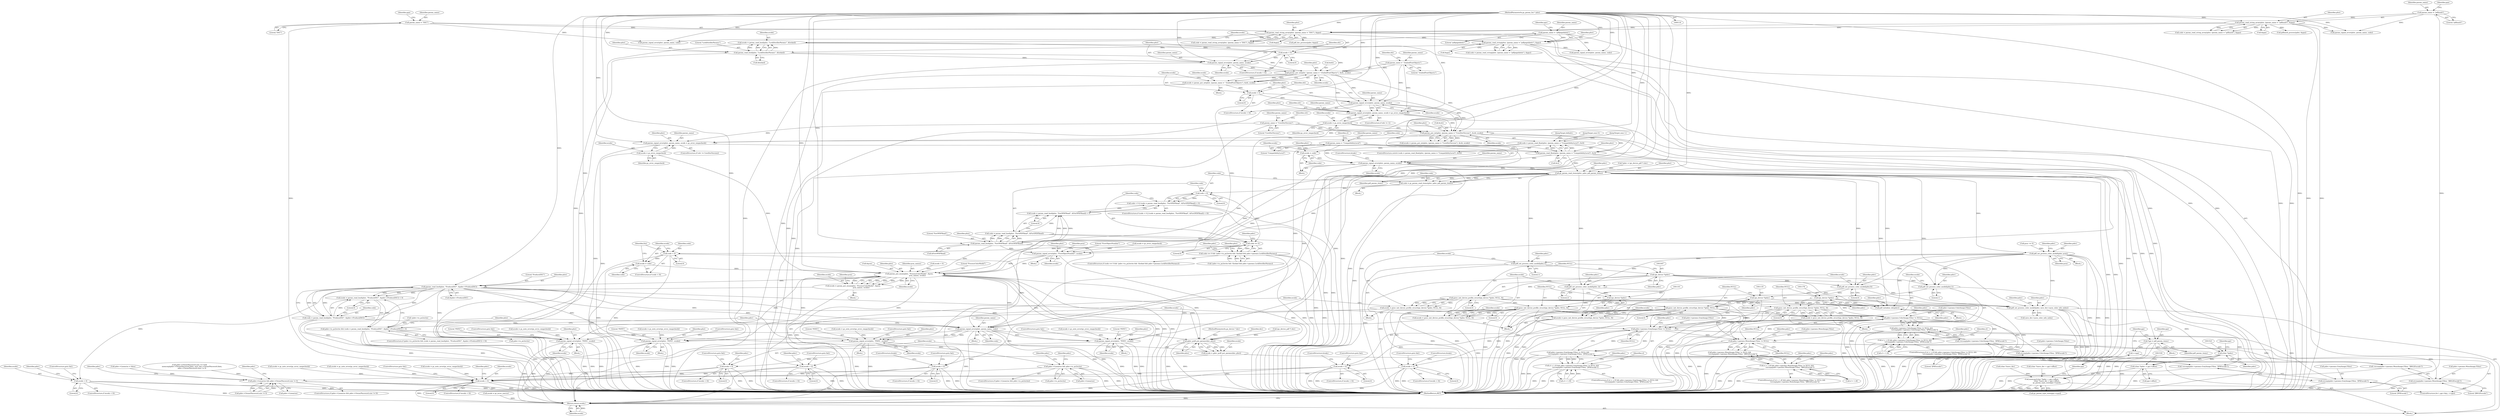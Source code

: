 digraph "0_ghostscript_c3476dde7743761a4e1d39a631716199b696b880@API" {
"1000396" [label="(Call,code = param_read_float(plist, (param_name = \"CompatibilityLevel\"), &cl))"];
"1000398" [label="(Call,param_read_float(plist, (param_name = \"CompatibilityLevel\"), &cl))"];
"1000389" [label="(Call,param_signal_error(plist, param_name, ecode = gs_error_rangecheck))"];
"1000370" [label="(Call,param_put_int(plist, (param_name = \"CoreDistVersion\"), &cdv, ecode))"];
"1000357" [label="(Call,param_signal_error(plist, param_name, ecode = gs_error_rangecheck))"];
"1000349" [label="(Call,param_signal_error(plist, param_name, ecode))"];
"1000337" [label="(Call,param_put_int(plist, (param_name = \".EmbedFontObjects\"), &efo, ecode))"];
"1000317" [label="(Call,param_read_bool(plist, \"LockDistillerParams\", &locked))"];
"1000250" [label="(Call,param_read_string(plist, (param_name = \"pdfpagelabels\"), &pps))"];
"1000206" [label="(Call,param_read_string_array(plist, (param_name = \"DSC\"), &ppa))"];
"1000162" [label="(Call,param_read_string_array(plist, (param_name = \"pdfmark\"), &ppa))"];
"1000121" [label="(MethodParameterIn,gs_param_list * plist)"];
"1000164" [label="(Call,param_name = \"pdfmark\")"];
"1000208" [label="(Call,param_name = \"DSC\")"];
"1000252" [label="(Call,param_name = \"pdfpagelabels\")"];
"1000326" [label="(Call,param_signal_error(plist, param_name, ecode))"];
"1000323" [label="(Call,ecode < 0)"];
"1000315" [label="(Call,ecode = param_read_bool(plist, \"LockDistillerParams\", &locked))"];
"1000339" [label="(Call,param_name = \".EmbedFontObjects\")"];
"1000346" [label="(Call,ecode < 0)"];
"1000335" [label="(Call,ecode = param_put_int(plist, (param_name = \".EmbedFontObjects\"), &efo, ecode))"];
"1000360" [label="(Call,ecode = gs_error_rangecheck)"];
"1000372" [label="(Call,param_name = \"CoreDistVersion\")"];
"1000392" [label="(Call,ecode = gs_error_rangecheck)"];
"1000400" [label="(Call,param_name = \"CompatibilityLevel\")"];
"1000407" [label="(Call,ecode = code)"];
"1000410" [label="(Call,param_signal_error(plist, param_name, ecode))"];
"1000549" [label="(Call,gs_param_read_items(plist, pdev, pdf_param_items))"];
"1000547" [label="(Call,code = gs_param_read_items(plist, pdev, pdf_param_items))"];
"1000555" [label="(Call,code < 0)"];
"1000554" [label="(Call,code < 0 || (code = param_read_bool(plist, \"ForOPDFRead\", &ForOPDFRead)) < 0)"];
"1000570" [label="(Call,code == 0)"];
"1000569" [label="(Call,code == 0 && !pdev->is_ps2write && !(locked && pdev->params.LockDistillerParams))"];
"1000597" [label="(Call,code < 0)"];
"1000600" [label="(Call,ecode = code)"];
"1000658" [label="(Call,param_put_enum(plist, \"ProcessColorModel\", &pcm,\n                               pcm_names, ecode))"];
"1000656" [label="(Call,ecode = param_put_enum(plist, \"ProcessColorModel\", &pcm,\n                               pcm_names, ecode))"];
"1000684" [label="(Call,ecode < 0)"];
"1001547" [label="(Return,return ecode;)"];
"1000696" [label="(Call,param_read_bool(plist, \"ProduceDSC\", &pdev->ProduceDSC))"];
"1000693" [label="(Call,(code = param_read_bool(plist, \"ProduceDSC\", &pdev->ProduceDSC)) < 0)"];
"1000689" [label="(Call,pdev->is_ps2write && (code = param_read_bool(plist, \"ProduceDSC\", &pdev->ProduceDSC)) < 0)"];
"1001430" [label="(Call,pdev->Linearise && pdev->is_ps2write)"];
"1001449" [label="(Call,pdev->Linearise && pdev->OwnerPassword.size != 0)"];
"1000694" [label="(Call,code = param_read_bool(plist, \"ProduceDSC\", &pdev->ProduceDSC))"];
"1000705" [label="(Call,param_signal_error(plist, param_name, code))"];
"1000726" [label="(Call,param_signal_error(plist, \"PDFA\", ecode))"];
"1000774" [label="(Call,param_signal_error(plist, \"PDFA\", ecode))"];
"1000792" [label="(Call,param_signal_error(plist, \"PDFX\", ecode))"];
"1000812" [label="(Call,param_signal_error(plist, \"PDFA\", ecode))"];
"1000957" [label="(Call,gdev_psdf_put_params(dev, plist))"];
"1000955" [label="(Call,ecode = gdev_psdf_put_params(dev, plist))"];
"1000961" [label="(Call,ecode < 0)"];
"1001312" [label="(Call,ecode < 0)"];
"1000561" [label="(Call,param_read_bool(plist, \"ForOPDFRead\", &ForOPDFRead))"];
"1000558" [label="(Call,(code = param_read_bool(plist, \"ForOPDFRead\", &ForOPDFRead)) < 0)"];
"1000559" [label="(Call,code = param_read_bool(plist, \"ForOPDFRead\", &ForOPDFRead))"];
"1000645" [label="(Call,param_signal_error(plist, \"FirstObjectNumber\", ecode))"];
"1000670" [label="(Call,pdf_set_process_color_model(pdev, pcm))"];
"1001040" [label="(Call,pdf_set_process_color_model(pdev,1))"];
"1001046" [label="(Call,(gx_device *)pdev)"];
"1001045" [label="(Call,gsicc_init_device_profile_struct((gx_device *)pdev, NULL, 0))"];
"1001043" [label="(Call,ecode = gsicc_init_device_profile_struct((gx_device *)pdev, NULL, 0))"];
"1001052" [label="(Call,ecode < 0)"];
"1001099" [label="(Call,gsicc_init_device_profile_struct((gx_device *)pdev, NULL, 0))"];
"1001097" [label="(Call,ecode = gsicc_init_device_profile_struct((gx_device *)pdev, NULL, 0))"];
"1001106" [label="(Call,ecode < 0)"];
"1001196" [label="(Call,pdev->params.ColorImage.Filter != NULL)"];
"1001195" [label="(Call,pdev->params.ColorImage.Filter != NULL &&\n            !strcmp(pdev->params.ColorImage.Filter, \"JPXEncode\"))"];
"1001191" [label="(Call,cl < 1.5f && pdev->params.ColorImage.Filter != NULL &&\n            !strcmp(pdev->params.ColorImage.Filter, \"JPXEncode\"))"];
"1001205" [label="(Call,!strcmp(pdev->params.ColorImage.Filter, \"JPXEncode\"))"];
"1001206" [label="(Call,strcmp(pdev->params.ColorImage.Filter, \"JPXEncode\"))"];
"1001231" [label="(Call,pdev->params.GrayImage.Filter != NULL)"];
"1001230" [label="(Call,pdev->params.GrayImage.Filter != NULL &&\n            !strcmp(pdev->params.GrayImage.Filter, \"JPXEncode\"))"];
"1001226" [label="(Call,cl < 1.5f && pdev->params.GrayImage.Filter != NULL &&\n            !strcmp(pdev->params.GrayImage.Filter, \"JPXEncode\"))"];
"1001240" [label="(Call,!strcmp(pdev->params.GrayImage.Filter, \"JPXEncode\"))"];
"1001241" [label="(Call,strcmp(pdev->params.GrayImage.Filter, \"JPXEncode\"))"];
"1001266" [label="(Call,pdev->params.MonoImage.Filter != NULL)"];
"1001265" [label="(Call,pdev->params.MonoImage.Filter != NULL &&\n            !strcmp(pdev->params.MonoImage.Filter, \"JBIG2Encode\"))"];
"1001261" [label="(Call,cl < 1.4f && pdev->params.MonoImage.Filter != NULL &&\n            !strcmp(pdev->params.MonoImage.Filter, \"JBIG2Encode\"))"];
"1001275" [label="(Call,!strcmp(pdev->params.MonoImage.Filter, \"JBIG2Encode\"))"];
"1001276" [label="(Call,strcmp(pdev->params.MonoImage.Filter, \"JBIG2Encode\"))"];
"1001133" [label="(Call,gsicc_init_device_profile_struct((gx_device *)pdev, NULL, 0))"];
"1001131" [label="(Call,ecode = gsicc_init_device_profile_struct((gx_device *)pdev, NULL, 0))"];
"1001140" [label="(Call,ecode < 0)"];
"1001176" [label="(Call,gsicc_init_device_profile_struct((gx_device *)pdev, NULL, 0))"];
"1001174" [label="(Call,ecode = gsicc_init_device_profile_struct((gx_device *)pdev, NULL, 0))"];
"1001183" [label="(Call,ecode < 0)"];
"1001094" [label="(Call,pdf_set_process_color_model(pdev, 2))"];
"1001100" [label="(Call,(gx_device *)pdev)"];
"1001350" [label="(Call,pdf_initialize_ids(pdev))"];
"1001490" [label="(Call,pdf_set_process_color_model(pdev, save_dev->pcm_color_info_index))"];
"1001522" [label="(Call,(char *)pdev)"];
"1001520" [label="(Call,memcpy((char *)pdev + ppi->offset,\n                   (char *)save_dev + ppi->offset,\n                   gs_param_type_sizes[ppi->type]))"];
"1001521" [label="(Call,(char *)pdev + ppi->offset)"];
"1001128" [label="(Call,pdf_set_process_color_model(pdev,0))"];
"1001134" [label="(Call,(gx_device *)pdev)"];
"1001171" [label="(Call,pdf_set_process_color_model(pdev,1))"];
"1001177" [label="(Call,(gx_device *)pdev)"];
"1001511" [label="(Call,*ppi = pdf_param_items)"];
"1001518" [label="(Call,++ppi)"];
"1001192" [label="(Call,cl < 1.5f)"];
"1000391" [label="(Identifier,param_name)"];
"1000672" [label="(Identifier,pcm)"];
"1000794" [label="(Literal,\"PDFX\")"];
"1001228" [label="(Identifier,cl)"];
"1000402" [label="(Literal,\"CompatibilityLevel\")"];
"1001227" [label="(Call,cl < 1.5f)"];
"1001048" [label="(Identifier,pdev)"];
"1000207" [label="(Identifier,plist)"];
"1000254" [label="(Literal,\"pdfpagelabels\")"];
"1001524" [label="(Identifier,pdev)"];
"1000377" [label="(Identifier,ecode)"];
"1001046" [label="(Call,(gx_device *)pdev)"];
"1001253" [label="(Identifier,pdev)"];
"1000330" [label="(Block,)"];
"1001497" [label="(Identifier,pdev)"];
"1001094" [label="(Call,pdf_set_process_color_model(pdev, 2))"];
"1000206" [label="(Call,param_read_string_array(plist, (param_name = \"DSC\"), &ppa))"];
"1000776" [label="(Literal,\"PDFA\")"];
"1000359" [label="(Identifier,param_name)"];
"1001274" [label="(Identifier,NULL)"];
"1001434" [label="(Call,pdev->is_ps2write)"];
"1000962" [label="(Identifier,ecode)"];
"1000212" [label="(Identifier,ppa)"];
"1000816" [label="(ControlStructure,goto fail;)"];
"1000256" [label="(Identifier,pps)"];
"1001100" [label="(Call,(gx_device *)pdev)"];
"1000322" [label="(ControlStructure,if (ecode < 0))"];
"1001351" [label="(Identifier,pdev)"];
"1001518" [label="(Call,++ppi)"];
"1001378" [label="(Call,pdev->OwnerPassword.size != 0 &&\n         memcmp(pdev->OwnerPassword.data, save_dev->OwnerPassword.data,\n         pdev->OwnerPassword.size) != 0)"];
"1001314" [label="(Literal,0)"];
"1000165" [label="(Identifier,param_name)"];
"1000353" [label="(ControlStructure,if (efo != 1))"];
"1001044" [label="(Identifier,ecode)"];
"1000351" [label="(Identifier,param_name)"];
"1000329" [label="(Identifier,ecode)"];
"1001431" [label="(Call,pdev->Linearise)"];
"1001315" [label="(ControlStructure,goto fail;)"];
"1001245" [label="(Identifier,pdev)"];
"1000373" [label="(Identifier,param_name)"];
"1001196" [label="(Call,pdev->params.ColorImage.Filter != NULL)"];
"1000808" [label="(Call,ecode = gs_note_error(gs_error_rangecheck))"];
"1000324" [label="(Identifier,ecode)"];
"1000778" [label="(ControlStructure,goto fail;)"];
"1001105" [label="(ControlStructure,if (ecode < 0))"];
"1000392" [label="(Call,ecode = gs_error_rangecheck)"];
"1000315" [label="(Call,ecode = param_read_bool(plist, \"LockDistillerParams\", &locked))"];
"1000166" [label="(Literal,\"pdfmark\")"];
"1001128" [label="(Call,pdf_set_process_color_model(pdev,0))"];
"1001350" [label="(Call,pdf_initialize_ids(pdev))"];
"1000240" [label="(Call,param_signal_error(plist, param_name, code))"];
"1000396" [label="(Call,code = param_read_float(plist, (param_name = \"CompatibilityLevel\"), &cl))"];
"1001256" [label="(Call,ecode = gs_note_error(gs_error_rangecheck))"];
"1000408" [label="(Identifier,ecode)"];
"1000704" [label="(Block,)"];
"1001275" [label="(Call,!strcmp(pdev->params.MonoImage.Filter, \"JBIG2Encode\"))"];
"1000656" [label="(Call,ecode = param_put_enum(plist, \"ProcessColorModel\", &pcm,\n                               pcm_names, ecode))"];
"1000348" [label="(Literal,0)"];
"1000210" [label="(Literal,\"DSC\")"];
"1000670" [label="(Call,pdf_set_process_color_model(pdev, pcm))"];
"1001183" [label="(Call,ecode < 0)"];
"1000955" [label="(Call,ecode = gdev_psdf_put_params(dev, plist))"];
"1000338" [label="(Identifier,plist)"];
"1001133" [label="(Call,gsicc_init_device_profile_struct((gx_device *)pdev, NULL, 0))"];
"1001265" [label="(Call,pdev->params.MonoImage.Filter != NULL &&\n            !strcmp(pdev->params.MonoImage.Filter, \"JBIG2Encode\"))"];
"1001098" [label="(Identifier,ecode)"];
"1001161" [label="(Block,)"];
"1001096" [label="(Literal,2)"];
"1001140" [label="(Call,ecode < 0)"];
"1000641" [label="(Block,)"];
"1000648" [label="(Identifier,ecode)"];
"1000558" [label="(Call,(code = param_read_bool(plist, \"ForOPDFRead\", &ForOPDFRead)) < 0)"];
"1001288" [label="(Identifier,pdev)"];
"1000410" [label="(Call,param_signal_error(plist, param_name, ecode))"];
"1001059" [label="(Identifier,pdev)"];
"1000347" [label="(Identifier,ecode)"];
"1001514" [label="(ControlStructure,for (; ppi->key; ++ppi))"];
"1000196" [label="(Call,param_signal_error(plist, param_name, code))"];
"1000560" [label="(Identifier,code)"];
"1000649" [label="(Block,)"];
"1000657" [label="(Identifier,ecode)"];
"1001231" [label="(Call,pdev->params.GrayImage.Filter != NULL)"];
"1001266" [label="(Call,pdev->params.MonoImage.Filter != NULL)"];
"1000552" [label="(Identifier,pdf_param_items)"];
"1000728" [label="(Literal,\"PDFA\")"];
"1000812" [label="(Call,param_signal_error(plist, \"PDFA\", ecode))"];
"1000414" [label="(ControlStructure,break;)"];
"1000404" [label="(Identifier,cl)"];
"1001182" [label="(ControlStructure,if (ecode < 0))"];
"1000412" [label="(Identifier,param_name)"];
"1000653" [label="(Identifier,pcm)"];
"1001045" [label="(Call,gsicc_init_device_profile_struct((gx_device *)pdev, NULL, 0))"];
"1000561" [label="(Call,param_read_bool(plist, \"ForOPDFRead\", &ForOPDFRead))"];
"1001429" [label="(ControlStructure,if (pdev->Linearise && pdev->is_ps2write))"];
"1001449" [label="(Call,pdev->Linearise && pdev->OwnerPassword.size != 0)"];
"1000699" [label="(Call,&pdev->ProduceDSC)"];
"1001095" [label="(Identifier,pdev)"];
"1000340" [label="(Identifier,param_name)"];
"1001142" [label="(Literal,0)"];
"1001185" [label="(Literal,0)"];
"1001181" [label="(Literal,0)"];
"1000661" [label="(Call,&pcm)"];
"1000551" [label="(Identifier,pdev)"];
"1000362" [label="(Identifier,gs_error_rangecheck)"];
"1000573" [label="(Call,!pdev->is_ps2write && !(locked && pdev->params.LockDistillerParams))"];
"1000694" [label="(Call,code = param_read_bool(plist, \"ProduceDSC\", &pdev->ProduceDSC))"];
"1000957" [label="(Call,gdev_psdf_put_params(dev, plist))"];
"1000568" [label="(ControlStructure,if (code == 0 && !pdev->is_ps2write && !(locked && pdev->params.LockDistillerParams)))"];
"1001280" [label="(Identifier,pdev)"];
"1000128" [label="(Call,(gx_device_pdf *) dev)"];
"1001241" [label="(Call,strcmp(pdev->params.GrayImage.Filter, \"JPXEncode\"))"];
"1001051" [label="(ControlStructure,if (ecode < 0))"];
"1000815" [label="(Identifier,ecode)"];
"1001097" [label="(Call,ecode = gsicc_init_device_profile_struct((gx_device *)pdev, NULL, 0))"];
"1001107" [label="(Identifier,ecode)"];
"1000122" [label="(Block,)"];
"1000658" [label="(Call,param_put_enum(plist, \"ProcessColorModel\", &pcm,\n                               pcm_names, ecode))"];
"1001512" [label="(Identifier,ppi)"];
"1000361" [label="(Identifier,ecode)"];
"1001490" [label="(Call,pdf_set_process_color_model(pdev, save_dev->pcm_color_info_index))"];
"1001130" [label="(Literal,0)"];
"1000666" [label="(Call,pcm >= 0)"];
"1001175" [label="(Identifier,ecode)"];
"1001522" [label="(Call,(char *)pdev)"];
"1001263" [label="(Identifier,cl)"];
"1001062" [label="(Block,)"];
"1000413" [label="(Identifier,ecode)"];
"1001491" [label="(Identifier,pdev)"];
"1000255" [label="(Call,&pps)"];
"1000961" [label="(Call,ecode < 0)"];
"1001520" [label="(Call,memcpy((char *)pdev + ppi->offset,\n                   (char *)save_dev + ppi->offset,\n                   gs_param_type_sizes[ppi->type]))"];
"1001108" [label="(Literal,0)"];
"1000346" [label="(Call,ecode < 0)"];
"1001040" [label="(Call,pdf_set_process_color_model(pdev,1))"];
"1000964" [label="(ControlStructure,goto fail;)"];
"1001132" [label="(Identifier,ecode)"];
"1000209" [label="(Identifier,param_name)"];
"1000357" [label="(Call,param_signal_error(plist, param_name, ecode = gs_error_rangecheck))"];
"1000593" [label="(Identifier,plist)"];
"1000160" [label="(Call,code = param_read_string_array(plist, (param_name = \"pdfmark\"), &ppa))"];
"1001191" [label="(Call,cl < 1.5f && pdev->params.ColorImage.Filter != NULL &&\n            !strcmp(pdev->params.ColorImage.Filter, \"JPXEncode\"))"];
"1000559" [label="(Call,code = param_read_bool(plist, \"ForOPDFRead\", &ForOPDFRead))"];
"1000571" [label="(Identifier,code)"];
"1000385" [label="(ControlStructure,if (cdv != CoreDistVersion))"];
"1000368" [label="(Call,ecode = param_put_int(plist, (param_name = \"CoreDistVersion\"), &cdv, ecode))"];
"1001267" [label="(Call,pdev->params.MonoImage.Filter)"];
"1001041" [label="(Identifier,pdev)"];
"1001549" [label="(MethodReturn,RET)"];
"1001535" [label="(Call,gs_param_type_sizes[ppi->type])"];
"1000814" [label="(Literal,\"PDFA\")"];
"1000722" [label="(Call,ecode = gs_note_error(gs_error_rangecheck))"];
"1001225" [label="(ControlStructure,if (cl < 1.5f && pdev->params.GrayImage.Filter != NULL &&\n            !strcmp(pdev->params.GrayImage.Filter, \"JPXEncode\")))"];
"1001136" [label="(Identifier,pdev)"];
"1001311" [label="(ControlStructure,if (ecode < 0))"];
"1000328" [label="(Identifier,param_name)"];
"1000342" [label="(Call,&efo)"];
"1000548" [label="(Identifier,code)"];
"1001450" [label="(Call,pdev->Linearise)"];
"1000211" [label="(Call,&ppa)"];
"1000406" [label="(JumpTarget,default:)"];
"1001109" [label="(ControlStructure,goto fail;)"];
"1001050" [label="(Literal,0)"];
"1000317" [label="(Call,param_read_bool(plist, \"LockDistillerParams\", &locked))"];
"1000689" [label="(Call,pdev->is_ps2write && (code = param_read_bool(plist, \"ProduceDSC\", &pdev->ProduceDSC)) < 0)"];
"1001210" [label="(Identifier,pdev)"];
"1001103" [label="(Identifier,NULL)"];
"1000557" [label="(Literal,0)"];
"1000167" [label="(Call,&ppa)"];
"1000333" [label="(Identifier,efo)"];
"1001206" [label="(Call,strcmp(pdev->params.ColorImage.Filter, \"JPXEncode\"))"];
"1000119" [label="(MethodParameterIn,gx_device * dev)"];
"1001042" [label="(Literal,1)"];
"1000647" [label="(Literal,\"FirstObjectNumber\")"];
"1000398" [label="(Call,param_read_float(plist, (param_name = \"CompatibilityLevel\"), &cl))"];
"1001055" [label="(ControlStructure,goto fail;)"];
"1000707" [label="(Identifier,param_name)"];
"1001190" [label="(ControlStructure,if (cl < 1.5f && pdev->params.ColorImage.Filter != NULL &&\n            !strcmp(pdev->params.ColorImage.Filter, \"JPXEncode\")))"];
"1000358" [label="(Identifier,plist)"];
"1000596" [label="(ControlStructure,if (code < 0))"];
"1001053" [label="(Identifier,ecode)"];
"1000572" [label="(Literal,0)"];
"1000229" [label="(Call,pdf_dsc_process(pdev, &ppa))"];
"1000960" [label="(ControlStructure,if (ecode < 0))"];
"1000326" [label="(Call,param_signal_error(plist, param_name, ecode))"];
"1000667" [label="(Identifier,pcm)"];
"1000547" [label="(Call,code = gs_param_read_items(plist, pdev, pdf_param_items))"];
"1000371" [label="(Identifier,plist)"];
"1000375" [label="(Call,&cdv)"];
"1001260" [label="(ControlStructure,if (cl < 1.4f && pdev->params.MonoImage.Filter != NULL &&\n            !strcmp(pdev->params.MonoImage.Filter, \"JBIG2Encode\")))"];
"1000376" [label="(Identifier,cdv)"];
"1000555" [label="(Call,code < 0)"];
"1000684" [label="(Call,ecode < 0)"];
"1000691" [label="(Identifier,pdev)"];
"1000675" [label="(Identifier,pdev)"];
"1001054" [label="(Literal,0)"];
"1000713" [label="(Identifier,pdev)"];
"1000813" [label="(Identifier,plist)"];
"1000792" [label="(Call,param_signal_error(plist, \"PDFX\", ecode))"];
"1000959" [label="(Identifier,plist)"];
"1000415" [label="(JumpTarget,case 0:)"];
"1000360" [label="(Call,ecode = gs_error_rangecheck)"];
"1001204" [label="(Identifier,NULL)"];
"1000403" [label="(Call,&cl)"];
"1001276" [label="(Call,strcmp(pdev->params.MonoImage.Filter, \"JBIG2Encode\"))"];
"1000601" [label="(Identifier,ecode)"];
"1001110" [label="(ControlStructure,break;)"];
"1000688" [label="(ControlStructure,if (pdev->is_ps2write && (code = param_read_bool(plist, \"ProduceDSC\", &pdev->ProduceDSC)) < 0))"];
"1000703" [label="(Literal,0)"];
"1000307" [label="(Call,param_signal_error(plist, param_name, code))"];
"1001473" [label="(Identifier,pdev)"];
"1001141" [label="(Identifier,ecode)"];
"1000204" [label="(Call,code = param_read_string_array(plist, (param_name = \"DSC\"), &ppa))"];
"1000405" [label="(Block,)"];
"1000787" [label="(Block,)"];
"1000569" [label="(Call,code == 0 && !pdev->is_ps2write && !(locked && pdev->params.LockDistillerParams))"];
"1001137" [label="(Identifier,NULL)"];
"1000597" [label="(Call,code < 0)"];
"1000253" [label="(Identifier,param_name)"];
"1001226" [label="(Call,cl < 1.5f && pdev->params.GrayImage.Filter != NULL &&\n            !strcmp(pdev->params.GrayImage.Filter, \"JPXEncode\"))"];
"1001106" [label="(Call,ecode < 0)"];
"1000323" [label="(Call,ecode < 0)"];
"1000788" [label="(Call,ecode = gs_note_error(gs_error_rangecheck))"];
"1000708" [label="(Identifier,code)"];
"1000531" [label="(JumpTarget,case 1:)"];
"1001104" [label="(Literal,0)"];
"1000389" [label="(Call,param_signal_error(plist, param_name, ecode = gs_error_rangecheck))"];
"1001463" [label="(Identifier,pdev)"];
"1001232" [label="(Call,pdev->params.GrayImage.Filter)"];
"1000366" [label="(Identifier,cdv)"];
"1001430" [label="(Call,pdev->Linearise && pdev->is_ps2write)"];
"1000697" [label="(Identifier,plist)"];
"1000730" [label="(ControlStructure,goto fail;)"];
"1000642" [label="(Call,ecode = gs_error_rangecheck)"];
"1000671" [label="(Identifier,pdev)"];
"1000669" [label="(Block,)"];
"1000393" [label="(Identifier,ecode)"];
"1001240" [label="(Call,!strcmp(pdev->params.GrayImage.Filter, \"JPXEncode\"))"];
"1000126" [label="(Call,*pdev = (gx_device_pdf *) dev)"];
"1000659" [label="(Identifier,plist)"];
"1000695" [label="(Identifier,code)"];
"1000664" [label="(Identifier,ecode)"];
"1001548" [label="(Identifier,ecode)"];
"1000807" [label="(Block,)"];
"1001195" [label="(Call,pdev->params.ColorImage.Filter != NULL &&\n            !strcmp(pdev->params.ColorImage.Filter, \"JPXEncode\"))"];
"1001346" [label="(Call,ecode = gs_error_ioerror)"];
"1001521" [label="(Call,(char *)pdev + ppi->offset)"];
"1001513" [label="(Identifier,pdf_param_items)"];
"1000690" [label="(Call,pdev->is_ps2write)"];
"1000355" [label="(Identifier,efo)"];
"1001207" [label="(Call,pdev->params.ColorImage.Filter)"];
"1000599" [label="(Literal,0)"];
"1001139" [label="(ControlStructure,if (ecode < 0))"];
"1001525" [label="(Call,ppi->offset)"];
"1000564" [label="(Call,&ForOPDFRead)"];
"1001176" [label="(Call,gsicc_init_device_profile_struct((gx_device *)pdev, NULL, 0))"];
"1000588" [label="(Identifier,pdev)"];
"1001242" [label="(Call,pdev->params.GrayImage.Filter)"];
"1001509" [label="(Block,)"];
"1001519" [label="(Identifier,ppi)"];
"1001134" [label="(Call,(gx_device *)pdev)"];
"1001186" [label="(ControlStructure,goto fail;)"];
"1000576" [label="(Identifier,pdev)"];
"1000252" [label="(Call,param_name = \"pdfpagelabels\")"];
"1001277" [label="(Call,pdev->params.MonoImage.Filter)"];
"1000397" [label="(Identifier,code)"];
"1000706" [label="(Identifier,plist)"];
"1000549" [label="(Call,gs_param_read_items(plist, pdev, pdf_param_items))"];
"1000963" [label="(Literal,0)"];
"1000729" [label="(Identifier,ecode)"];
"1000327" [label="(Identifier,plist)"];
"1000556" [label="(Identifier,code)"];
"1001177" [label="(Call,(gx_device *)pdev)"];
"1000343" [label="(Identifier,efo)"];
"1001526" [label="(Identifier,ppi)"];
"1001239" [label="(Identifier,NULL)"];
"1001440" [label="(Identifier,pdev)"];
"1001052" [label="(Call,ecode < 0)"];
"1000163" [label="(Identifier,plist)"];
"1001230" [label="(Call,pdev->params.GrayImage.Filter != NULL &&\n            !strcmp(pdev->params.GrayImage.Filter, \"JPXEncode\"))"];
"1000693" [label="(Call,(code = param_read_bool(plist, \"ProduceDSC\", &pdev->ProduceDSC)) < 0)"];
"1001218" [label="(Identifier,pdev)"];
"1001143" [label="(ControlStructure,goto fail;)"];
"1000318" [label="(Identifier,plist)"];
"1000390" [label="(Identifier,plist)"];
"1000566" [label="(Literal,0)"];
"1000339" [label="(Call,param_name = \".EmbedFontObjects\")"];
"1001333" [label="(Block,)"];
"1001312" [label="(Call,ecode < 0)"];
"1000598" [label="(Identifier,code)"];
"1000341" [label="(Literal,\".EmbedFontObjects\")"];
"1000250" [label="(Call,param_read_string(plist, (param_name = \"pdfpagelabels\"), &pps))"];
"1001172" [label="(Identifier,pdev)"];
"1000795" [label="(Identifier,ecode)"];
"1001547" [label="(Return,return ecode;)"];
"1001284" [label="(Literal,\"JBIG2Encode\")"];
"1000409" [label="(Identifier,code)"];
"1001102" [label="(Identifier,pdev)"];
"1001261" [label="(Call,cl < 1.4f && pdev->params.MonoImage.Filter != NULL &&\n            !strcmp(pdev->params.MonoImage.Filter, \"JBIG2Encode\"))"];
"1000401" [label="(Identifier,param_name)"];
"1001187" [label="(ControlStructure,break;)"];
"1000533" [label="(Block,)"];
"1000686" [label="(Literal,0)"];
"1001129" [label="(Identifier,pdev)"];
"1000956" [label="(Identifier,ecode)"];
"1000958" [label="(Identifier,dev)"];
"1001214" [label="(Literal,\"JPXEncode\")"];
"1001262" [label="(Call,cl < 1.4f)"];
"1000345" [label="(ControlStructure,if (ecode < 0))"];
"1001319" [label="(Identifier,pdev)"];
"1000352" [label="(Identifier,ecode)"];
"1000336" [label="(Identifier,ecode)"];
"1001174" [label="(Call,ecode = gsicc_init_device_profile_struct((gx_device *)pdev, NULL, 0))"];
"1001443" [label="(Call,pdev->Linearise = false)"];
"1001131" [label="(Call,ecode = gsicc_init_device_profile_struct((gx_device *)pdev, NULL, 0))"];
"1001511" [label="(Call,*ppi = pdf_param_items)"];
"1001043" [label="(Call,ecode = gsicc_init_device_profile_struct((gx_device *)pdev, NULL, 0))"];
"1001354" [label="(Identifier,pdev)"];
"1000162" [label="(Call,param_read_string_array(plist, (param_name = \"pdfmark\"), &ppa))"];
"1001179" [label="(Identifier,pdev)"];
"1000793" [label="(Identifier,plist)"];
"1000726" [label="(Call,param_signal_error(plist, \"PDFA\", ecode))"];
"1001180" [label="(Identifier,NULL)"];
"1001528" [label="(Call,(char *)save_dev + ppi->offset)"];
"1000683" [label="(ControlStructure,if (ecode < 0))"];
"1000705" [label="(Call,param_signal_error(plist, param_name, code))"];
"1001138" [label="(Literal,0)"];
"1000645" [label="(Call,param_signal_error(plist, \"FirstObjectNumber\", ecode))"];
"1001313" [label="(Identifier,ecode)"];
"1001451" [label="(Identifier,pdev)"];
"1000770" [label="(Call,ecode = gs_note_error(gs_error_rangecheck))"];
"1000769" [label="(Block,)"];
"1000319" [label="(Literal,\"LockDistillerParams\")"];
"1001173" [label="(Literal,1)"];
"1000774" [label="(Call,param_signal_error(plist, \"PDFA\", ecode))"];
"1000370" [label="(Call,param_put_int(plist, (param_name = \"CoreDistVersion\"), &cdv, ecode))"];
"1000687" [label="(ControlStructure,goto fail;)"];
"1000349" [label="(Call,param_signal_error(plist, param_name, ecode))"];
"1000550" [label="(Identifier,plist)"];
"1000344" [label="(Identifier,ecode)"];
"1001249" [label="(Literal,\"JPXEncode\")"];
"1001529" [label="(Call,(char *)save_dev)"];
"1000164" [label="(Call,param_name = \"pdfmark\")"];
"1001184" [label="(Identifier,ecode)"];
"1001221" [label="(Call,ecode = gs_note_error(gs_error_rangecheck))"];
"1001030" [label="(Block,)"];
"1001291" [label="(Call,ecode = gs_note_error(gs_error_rangecheck))"];
"1000395" [label="(ControlStructure,switch (code = param_read_float(plist, (param_name = \"CompatibilityLevel\"), &cl)))"];
"1000685" [label="(Identifier,ecode)"];
"1000663" [label="(Identifier,pcm_names)"];
"1000969" [label="(Identifier,pdev)"];
"1000777" [label="(Identifier,ecode)"];
"1001448" [label="(ControlStructure,if (pdev->Linearise && pdev->OwnerPassword.size != 0))"];
"1000696" [label="(Call,param_read_bool(plist, \"ProduceDSC\", &pdev->ProduceDSC))"];
"1000325" [label="(Literal,0)"];
"1000570" [label="(Call,code == 0)"];
"1000379" [label="(Call,ecode < 0)"];
"1000407" [label="(Call,ecode = code)"];
"1000411" [label="(Identifier,plist)"];
"1001492" [label="(Call,save_dev->pcm_color_info_index)"];
"1000208" [label="(Call,param_name = \"DSC\")"];
"1000320" [label="(Call,&locked)"];
"1001049" [label="(Identifier,NULL)"];
"1000400" [label="(Call,param_name = \"CompatibilityLevel\")"];
"1000335" [label="(Call,ecode = param_put_int(plist, (param_name = \".EmbedFontObjects\"), &efo, ecode))"];
"1000721" [label="(Block,)"];
"1001171" [label="(Call,pdf_set_process_color_model(pdev,1))"];
"1001453" [label="(Call,pdev->OwnerPassword.size != 0)"];
"1000660" [label="(Literal,\"ProcessColorModel\")"];
"1000185" [label="(Call,pdfmark_process(pdev, &ppa))"];
"1000574" [label="(Call,!pdev->is_ps2write)"];
"1000646" [label="(Identifier,plist)"];
"1000316" [label="(Identifier,ecode)"];
"1000248" [label="(Call,code = param_read_string(plist, (param_name = \"pdfpagelabels\"), &pps))"];
"1001099" [label="(Call,gsicc_init_device_profile_struct((gx_device *)pdev, NULL, 0))"];
"1000399" [label="(Identifier,plist)"];
"1001144" [label="(ControlStructure,break;)"];
"1000563" [label="(Literal,\"ForOPDFRead\")"];
"1000394" [label="(Identifier,gs_error_rangecheck)"];
"1000727" [label="(Identifier,plist)"];
"1000600" [label="(Call,ecode = code)"];
"1000796" [label="(ControlStructure,goto fail;)"];
"1001197" [label="(Call,pdev->params.ColorImage.Filter)"];
"1000775" [label="(Identifier,plist)"];
"1000602" [label="(Identifier,code)"];
"1000251" [label="(Identifier,plist)"];
"1000554" [label="(Call,code < 0 || (code = param_read_bool(plist, \"ForOPDFRead\", &ForOPDFRead)) < 0)"];
"1001298" [label="(Identifier,pdev)"];
"1000553" [label="(ControlStructure,if (code < 0 || (code = param_read_bool(plist, \"ForOPDFRead\", &ForOPDFRead)) < 0))"];
"1000168" [label="(Identifier,ppa)"];
"1000562" [label="(Identifier,plist)"];
"1000350" [label="(Identifier,plist)"];
"1000698" [label="(Literal,\"ProduceDSC\")"];
"1000606" [label="(Identifier,fon)"];
"1001516" [label="(Identifier,ppi)"];
"1000372" [label="(Call,param_name = \"CoreDistVersion\")"];
"1000337" [label="(Call,param_put_int(plist, (param_name = \".EmbedFontObjects\"), &efo, ecode))"];
"1001205" [label="(Call,!strcmp(pdev->params.ColorImage.Filter, \"JPXEncode\"))"];
"1000374" [label="(Literal,\"CoreDistVersion\")"];
"1000121" [label="(MethodParameterIn,gs_param_list * plist)"];
"1000396" -> "1000395"  [label="AST: "];
"1000396" -> "1000398"  [label="CFG: "];
"1000397" -> "1000396"  [label="AST: "];
"1000398" -> "1000396"  [label="AST: "];
"1000406" -> "1000396"  [label="CFG: "];
"1000415" -> "1000396"  [label="CFG: "];
"1000531" -> "1000396"  [label="CFG: "];
"1000396" -> "1001549"  [label="DDG: "];
"1000398" -> "1000396"  [label="DDG: "];
"1000398" -> "1000396"  [label="DDG: "];
"1000396" -> "1000407"  [label="DDG: "];
"1000398" -> "1000403"  [label="CFG: "];
"1000399" -> "1000398"  [label="AST: "];
"1000400" -> "1000398"  [label="AST: "];
"1000403" -> "1000398"  [label="AST: "];
"1000398" -> "1001549"  [label="DDG: "];
"1000389" -> "1000398"  [label="DDG: "];
"1000370" -> "1000398"  [label="DDG: "];
"1000121" -> "1000398"  [label="DDG: "];
"1000400" -> "1000398"  [label="DDG: "];
"1000398" -> "1000410"  [label="DDG: "];
"1000398" -> "1000549"  [label="DDG: "];
"1000389" -> "1000385"  [label="AST: "];
"1000389" -> "1000392"  [label="CFG: "];
"1000390" -> "1000389"  [label="AST: "];
"1000391" -> "1000389"  [label="AST: "];
"1000392" -> "1000389"  [label="AST: "];
"1000397" -> "1000389"  [label="CFG: "];
"1000389" -> "1001549"  [label="DDG: "];
"1000370" -> "1000389"  [label="DDG: "];
"1000121" -> "1000389"  [label="DDG: "];
"1000372" -> "1000389"  [label="DDG: "];
"1000392" -> "1000389"  [label="DDG: "];
"1000370" -> "1000368"  [label="AST: "];
"1000370" -> "1000377"  [label="CFG: "];
"1000371" -> "1000370"  [label="AST: "];
"1000372" -> "1000370"  [label="AST: "];
"1000375" -> "1000370"  [label="AST: "];
"1000377" -> "1000370"  [label="AST: "];
"1000368" -> "1000370"  [label="CFG: "];
"1000370" -> "1001549"  [label="DDG: "];
"1000370" -> "1001549"  [label="DDG: "];
"1000370" -> "1000368"  [label="DDG: "];
"1000370" -> "1000368"  [label="DDG: "];
"1000370" -> "1000368"  [label="DDG: "];
"1000357" -> "1000370"  [label="DDG: "];
"1000349" -> "1000370"  [label="DDG: "];
"1000349" -> "1000370"  [label="DDG: "];
"1000337" -> "1000370"  [label="DDG: "];
"1000121" -> "1000370"  [label="DDG: "];
"1000372" -> "1000370"  [label="DDG: "];
"1000360" -> "1000370"  [label="DDG: "];
"1000346" -> "1000370"  [label="DDG: "];
"1000357" -> "1000353"  [label="AST: "];
"1000357" -> "1000360"  [label="CFG: "];
"1000358" -> "1000357"  [label="AST: "];
"1000359" -> "1000357"  [label="AST: "];
"1000360" -> "1000357"  [label="AST: "];
"1000366" -> "1000357"  [label="CFG: "];
"1000357" -> "1001549"  [label="DDG: "];
"1000349" -> "1000357"  [label="DDG: "];
"1000349" -> "1000357"  [label="DDG: "];
"1000337" -> "1000357"  [label="DDG: "];
"1000121" -> "1000357"  [label="DDG: "];
"1000339" -> "1000357"  [label="DDG: "];
"1000360" -> "1000357"  [label="DDG: "];
"1000349" -> "1000345"  [label="AST: "];
"1000349" -> "1000352"  [label="CFG: "];
"1000350" -> "1000349"  [label="AST: "];
"1000351" -> "1000349"  [label="AST: "];
"1000352" -> "1000349"  [label="AST: "];
"1000355" -> "1000349"  [label="CFG: "];
"1000349" -> "1001549"  [label="DDG: "];
"1000337" -> "1000349"  [label="DDG: "];
"1000121" -> "1000349"  [label="DDG: "];
"1000339" -> "1000349"  [label="DDG: "];
"1000346" -> "1000349"  [label="DDG: "];
"1000337" -> "1000335"  [label="AST: "];
"1000337" -> "1000344"  [label="CFG: "];
"1000338" -> "1000337"  [label="AST: "];
"1000339" -> "1000337"  [label="AST: "];
"1000342" -> "1000337"  [label="AST: "];
"1000344" -> "1000337"  [label="AST: "];
"1000335" -> "1000337"  [label="CFG: "];
"1000337" -> "1001549"  [label="DDG: "];
"1000337" -> "1000335"  [label="DDG: "];
"1000337" -> "1000335"  [label="DDG: "];
"1000337" -> "1000335"  [label="DDG: "];
"1000317" -> "1000337"  [label="DDG: "];
"1000326" -> "1000337"  [label="DDG: "];
"1000326" -> "1000337"  [label="DDG: "];
"1000121" -> "1000337"  [label="DDG: "];
"1000339" -> "1000337"  [label="DDG: "];
"1000323" -> "1000337"  [label="DDG: "];
"1000317" -> "1000315"  [label="AST: "];
"1000317" -> "1000320"  [label="CFG: "];
"1000318" -> "1000317"  [label="AST: "];
"1000319" -> "1000317"  [label="AST: "];
"1000320" -> "1000317"  [label="AST: "];
"1000315" -> "1000317"  [label="CFG: "];
"1000317" -> "1001549"  [label="DDG: "];
"1000317" -> "1000315"  [label="DDG: "];
"1000317" -> "1000315"  [label="DDG: "];
"1000317" -> "1000315"  [label="DDG: "];
"1000250" -> "1000317"  [label="DDG: "];
"1000121" -> "1000317"  [label="DDG: "];
"1000317" -> "1000326"  [label="DDG: "];
"1000250" -> "1000248"  [label="AST: "];
"1000250" -> "1000255"  [label="CFG: "];
"1000251" -> "1000250"  [label="AST: "];
"1000252" -> "1000250"  [label="AST: "];
"1000255" -> "1000250"  [label="AST: "];
"1000248" -> "1000250"  [label="CFG: "];
"1000250" -> "1001549"  [label="DDG: "];
"1000250" -> "1001549"  [label="DDG: "];
"1000250" -> "1000248"  [label="DDG: "];
"1000250" -> "1000248"  [label="DDG: "];
"1000206" -> "1000250"  [label="DDG: "];
"1000121" -> "1000250"  [label="DDG: "];
"1000252" -> "1000250"  [label="DDG: "];
"1000250" -> "1000307"  [label="DDG: "];
"1000206" -> "1000204"  [label="AST: "];
"1000206" -> "1000211"  [label="CFG: "];
"1000207" -> "1000206"  [label="AST: "];
"1000208" -> "1000206"  [label="AST: "];
"1000211" -> "1000206"  [label="AST: "];
"1000204" -> "1000206"  [label="CFG: "];
"1000206" -> "1001549"  [label="DDG: "];
"1000206" -> "1001549"  [label="DDG: "];
"1000206" -> "1000204"  [label="DDG: "];
"1000206" -> "1000204"  [label="DDG: "];
"1000162" -> "1000206"  [label="DDG: "];
"1000162" -> "1000206"  [label="DDG: "];
"1000121" -> "1000206"  [label="DDG: "];
"1000208" -> "1000206"  [label="DDG: "];
"1000206" -> "1000229"  [label="DDG: "];
"1000206" -> "1000240"  [label="DDG: "];
"1000162" -> "1000160"  [label="AST: "];
"1000162" -> "1000167"  [label="CFG: "];
"1000163" -> "1000162"  [label="AST: "];
"1000164" -> "1000162"  [label="AST: "];
"1000167" -> "1000162"  [label="AST: "];
"1000160" -> "1000162"  [label="CFG: "];
"1000162" -> "1001549"  [label="DDG: "];
"1000162" -> "1001549"  [label="DDG: "];
"1000162" -> "1000160"  [label="DDG: "];
"1000162" -> "1000160"  [label="DDG: "];
"1000121" -> "1000162"  [label="DDG: "];
"1000164" -> "1000162"  [label="DDG: "];
"1000162" -> "1000185"  [label="DDG: "];
"1000162" -> "1000196"  [label="DDG: "];
"1000121" -> "1000118"  [label="AST: "];
"1000121" -> "1001549"  [label="DDG: "];
"1000121" -> "1000196"  [label="DDG: "];
"1000121" -> "1000240"  [label="DDG: "];
"1000121" -> "1000307"  [label="DDG: "];
"1000121" -> "1000326"  [label="DDG: "];
"1000121" -> "1000410"  [label="DDG: "];
"1000121" -> "1000549"  [label="DDG: "];
"1000121" -> "1000561"  [label="DDG: "];
"1000121" -> "1000645"  [label="DDG: "];
"1000121" -> "1000658"  [label="DDG: "];
"1000121" -> "1000696"  [label="DDG: "];
"1000121" -> "1000705"  [label="DDG: "];
"1000121" -> "1000726"  [label="DDG: "];
"1000121" -> "1000774"  [label="DDG: "];
"1000121" -> "1000792"  [label="DDG: "];
"1000121" -> "1000812"  [label="DDG: "];
"1000121" -> "1000957"  [label="DDG: "];
"1000164" -> "1000166"  [label="CFG: "];
"1000165" -> "1000164"  [label="AST: "];
"1000166" -> "1000164"  [label="AST: "];
"1000168" -> "1000164"  [label="CFG: "];
"1000164" -> "1001549"  [label="DDG: "];
"1000164" -> "1000196"  [label="DDG: "];
"1000208" -> "1000210"  [label="CFG: "];
"1000209" -> "1000208"  [label="AST: "];
"1000210" -> "1000208"  [label="AST: "];
"1000212" -> "1000208"  [label="CFG: "];
"1000208" -> "1001549"  [label="DDG: "];
"1000208" -> "1000240"  [label="DDG: "];
"1000252" -> "1000254"  [label="CFG: "];
"1000253" -> "1000252"  [label="AST: "];
"1000254" -> "1000252"  [label="AST: "];
"1000256" -> "1000252"  [label="CFG: "];
"1000252" -> "1001549"  [label="DDG: "];
"1000252" -> "1000307"  [label="DDG: "];
"1000252" -> "1000326"  [label="DDG: "];
"1000326" -> "1000322"  [label="AST: "];
"1000326" -> "1000329"  [label="CFG: "];
"1000327" -> "1000326"  [label="AST: "];
"1000328" -> "1000326"  [label="AST: "];
"1000329" -> "1000326"  [label="AST: "];
"1000333" -> "1000326"  [label="CFG: "];
"1000326" -> "1001549"  [label="DDG: "];
"1000323" -> "1000326"  [label="DDG: "];
"1000323" -> "1000322"  [label="AST: "];
"1000323" -> "1000325"  [label="CFG: "];
"1000324" -> "1000323"  [label="AST: "];
"1000325" -> "1000323"  [label="AST: "];
"1000327" -> "1000323"  [label="CFG: "];
"1000333" -> "1000323"  [label="CFG: "];
"1000315" -> "1000323"  [label="DDG: "];
"1000315" -> "1000122"  [label="AST: "];
"1000316" -> "1000315"  [label="AST: "];
"1000324" -> "1000315"  [label="CFG: "];
"1000315" -> "1001549"  [label="DDG: "];
"1000339" -> "1000341"  [label="CFG: "];
"1000340" -> "1000339"  [label="AST: "];
"1000341" -> "1000339"  [label="AST: "];
"1000343" -> "1000339"  [label="CFG: "];
"1000346" -> "1000345"  [label="AST: "];
"1000346" -> "1000348"  [label="CFG: "];
"1000347" -> "1000346"  [label="AST: "];
"1000348" -> "1000346"  [label="AST: "];
"1000350" -> "1000346"  [label="CFG: "];
"1000355" -> "1000346"  [label="CFG: "];
"1000335" -> "1000346"  [label="DDG: "];
"1000335" -> "1000330"  [label="AST: "];
"1000336" -> "1000335"  [label="AST: "];
"1000347" -> "1000335"  [label="CFG: "];
"1000335" -> "1001549"  [label="DDG: "];
"1000360" -> "1000362"  [label="CFG: "];
"1000361" -> "1000360"  [label="AST: "];
"1000362" -> "1000360"  [label="AST: "];
"1000360" -> "1001549"  [label="DDG: "];
"1000372" -> "1000374"  [label="CFG: "];
"1000373" -> "1000372"  [label="AST: "];
"1000374" -> "1000372"  [label="AST: "];
"1000376" -> "1000372"  [label="CFG: "];
"1000372" -> "1001549"  [label="DDG: "];
"1000392" -> "1000394"  [label="CFG: "];
"1000393" -> "1000392"  [label="AST: "];
"1000394" -> "1000392"  [label="AST: "];
"1000392" -> "1001549"  [label="DDG: "];
"1000392" -> "1000658"  [label="DDG: "];
"1000400" -> "1000402"  [label="CFG: "];
"1000401" -> "1000400"  [label="AST: "];
"1000402" -> "1000400"  [label="AST: "];
"1000404" -> "1000400"  [label="CFG: "];
"1000400" -> "1001549"  [label="DDG: "];
"1000400" -> "1000410"  [label="DDG: "];
"1000400" -> "1000705"  [label="DDG: "];
"1000407" -> "1000405"  [label="AST: "];
"1000407" -> "1000409"  [label="CFG: "];
"1000408" -> "1000407"  [label="AST: "];
"1000409" -> "1000407"  [label="AST: "];
"1000411" -> "1000407"  [label="CFG: "];
"1000407" -> "1000410"  [label="DDG: "];
"1000410" -> "1000405"  [label="AST: "];
"1000410" -> "1000413"  [label="CFG: "];
"1000411" -> "1000410"  [label="AST: "];
"1000412" -> "1000410"  [label="AST: "];
"1000413" -> "1000410"  [label="AST: "];
"1000414" -> "1000410"  [label="CFG: "];
"1000410" -> "1001549"  [label="DDG: "];
"1000410" -> "1001549"  [label="DDG: "];
"1000410" -> "1000549"  [label="DDG: "];
"1000410" -> "1000658"  [label="DDG: "];
"1000410" -> "1000705"  [label="DDG: "];
"1000549" -> "1000547"  [label="AST: "];
"1000549" -> "1000552"  [label="CFG: "];
"1000550" -> "1000549"  [label="AST: "];
"1000551" -> "1000549"  [label="AST: "];
"1000552" -> "1000549"  [label="AST: "];
"1000547" -> "1000549"  [label="CFG: "];
"1000549" -> "1001549"  [label="DDG: "];
"1000549" -> "1001549"  [label="DDG: "];
"1000549" -> "1000547"  [label="DDG: "];
"1000549" -> "1000547"  [label="DDG: "];
"1000549" -> "1000547"  [label="DDG: "];
"1000126" -> "1000549"  [label="DDG: "];
"1000549" -> "1000561"  [label="DDG: "];
"1000549" -> "1000645"  [label="DDG: "];
"1000549" -> "1000658"  [label="DDG: "];
"1000549" -> "1000670"  [label="DDG: "];
"1000549" -> "1001040"  [label="DDG: "];
"1000549" -> "1001094"  [label="DDG: "];
"1000549" -> "1001128"  [label="DDG: "];
"1000549" -> "1001171"  [label="DDG: "];
"1000549" -> "1001350"  [label="DDG: "];
"1000549" -> "1001490"  [label="DDG: "];
"1000549" -> "1001511"  [label="DDG: "];
"1000547" -> "1000533"  [label="AST: "];
"1000548" -> "1000547"  [label="AST: "];
"1000556" -> "1000547"  [label="CFG: "];
"1000547" -> "1001549"  [label="DDG: "];
"1000547" -> "1000555"  [label="DDG: "];
"1000555" -> "1000554"  [label="AST: "];
"1000555" -> "1000557"  [label="CFG: "];
"1000556" -> "1000555"  [label="AST: "];
"1000557" -> "1000555"  [label="AST: "];
"1000560" -> "1000555"  [label="CFG: "];
"1000554" -> "1000555"  [label="CFG: "];
"1000555" -> "1000554"  [label="DDG: "];
"1000555" -> "1000554"  [label="DDG: "];
"1000555" -> "1000570"  [label="DDG: "];
"1000554" -> "1000553"  [label="AST: "];
"1000554" -> "1000558"  [label="CFG: "];
"1000558" -> "1000554"  [label="AST: "];
"1000571" -> "1000554"  [label="CFG: "];
"1000554" -> "1001549"  [label="DDG: "];
"1000554" -> "1001549"  [label="DDG: "];
"1000558" -> "1000554"  [label="DDG: "];
"1000570" -> "1000569"  [label="AST: "];
"1000570" -> "1000572"  [label="CFG: "];
"1000571" -> "1000570"  [label="AST: "];
"1000572" -> "1000570"  [label="AST: "];
"1000576" -> "1000570"  [label="CFG: "];
"1000569" -> "1000570"  [label="CFG: "];
"1000570" -> "1000569"  [label="DDG: "];
"1000570" -> "1000569"  [label="DDG: "];
"1000559" -> "1000570"  [label="DDG: "];
"1000570" -> "1000597"  [label="DDG: "];
"1000569" -> "1000568"  [label="AST: "];
"1000569" -> "1000573"  [label="CFG: "];
"1000573" -> "1000569"  [label="AST: "];
"1000588" -> "1000569"  [label="CFG: "];
"1000593" -> "1000569"  [label="CFG: "];
"1000569" -> "1001549"  [label="DDG: "];
"1000569" -> "1001549"  [label="DDG: "];
"1000569" -> "1001549"  [label="DDG: "];
"1000573" -> "1000569"  [label="DDG: "];
"1000573" -> "1000569"  [label="DDG: "];
"1000597" -> "1000596"  [label="AST: "];
"1000597" -> "1000599"  [label="CFG: "];
"1000598" -> "1000597"  [label="AST: "];
"1000599" -> "1000597"  [label="AST: "];
"1000601" -> "1000597"  [label="CFG: "];
"1000606" -> "1000597"  [label="CFG: "];
"1000597" -> "1001549"  [label="DDG: "];
"1000597" -> "1001549"  [label="DDG: "];
"1000597" -> "1000600"  [label="DDG: "];
"1000597" -> "1000705"  [label="DDG: "];
"1000600" -> "1000596"  [label="AST: "];
"1000600" -> "1000602"  [label="CFG: "];
"1000601" -> "1000600"  [label="AST: "];
"1000602" -> "1000600"  [label="AST: "];
"1000606" -> "1000600"  [label="CFG: "];
"1000600" -> "1001549"  [label="DDG: "];
"1000600" -> "1000658"  [label="DDG: "];
"1000658" -> "1000656"  [label="AST: "];
"1000658" -> "1000664"  [label="CFG: "];
"1000659" -> "1000658"  [label="AST: "];
"1000660" -> "1000658"  [label="AST: "];
"1000661" -> "1000658"  [label="AST: "];
"1000663" -> "1000658"  [label="AST: "];
"1000664" -> "1000658"  [label="AST: "];
"1000656" -> "1000658"  [label="CFG: "];
"1000658" -> "1001549"  [label="DDG: "];
"1000658" -> "1001549"  [label="DDG: "];
"1000658" -> "1001549"  [label="DDG: "];
"1000658" -> "1000656"  [label="DDG: "];
"1000658" -> "1000656"  [label="DDG: "];
"1000658" -> "1000656"  [label="DDG: "];
"1000658" -> "1000656"  [label="DDG: "];
"1000658" -> "1000656"  [label="DDG: "];
"1000645" -> "1000658"  [label="DDG: "];
"1000645" -> "1000658"  [label="DDG: "];
"1000561" -> "1000658"  [label="DDG: "];
"1000379" -> "1000658"  [label="DDG: "];
"1000658" -> "1000696"  [label="DDG: "];
"1000658" -> "1000705"  [label="DDG: "];
"1000658" -> "1000726"  [label="DDG: "];
"1000658" -> "1000774"  [label="DDG: "];
"1000658" -> "1000792"  [label="DDG: "];
"1000658" -> "1000812"  [label="DDG: "];
"1000658" -> "1000957"  [label="DDG: "];
"1000656" -> "1000649"  [label="AST: "];
"1000657" -> "1000656"  [label="AST: "];
"1000667" -> "1000656"  [label="CFG: "];
"1000656" -> "1001549"  [label="DDG: "];
"1000656" -> "1000684"  [label="DDG: "];
"1000684" -> "1000683"  [label="AST: "];
"1000684" -> "1000686"  [label="CFG: "];
"1000685" -> "1000684"  [label="AST: "];
"1000686" -> "1000684"  [label="AST: "];
"1000687" -> "1000684"  [label="CFG: "];
"1000691" -> "1000684"  [label="CFG: "];
"1000684" -> "1001549"  [label="DDG: "];
"1000684" -> "1001549"  [label="DDG: "];
"1000684" -> "1001547"  [label="DDG: "];
"1001547" -> "1000122"  [label="AST: "];
"1001547" -> "1001548"  [label="CFG: "];
"1001548" -> "1001547"  [label="AST: "];
"1001549" -> "1001547"  [label="CFG: "];
"1001547" -> "1001549"  [label="DDG: "];
"1001548" -> "1001547"  [label="DDG: "];
"1001312" -> "1001547"  [label="DDG: "];
"1000792" -> "1001547"  [label="DDG: "];
"1000961" -> "1001547"  [label="DDG: "];
"1001140" -> "1001547"  [label="DDG: "];
"1001052" -> "1001547"  [label="DDG: "];
"1000726" -> "1001547"  [label="DDG: "];
"1000774" -> "1001547"  [label="DDG: "];
"1001346" -> "1001547"  [label="DDG: "];
"1001183" -> "1001547"  [label="DDG: "];
"1001106" -> "1001547"  [label="DDG: "];
"1000812" -> "1001547"  [label="DDG: "];
"1000696" -> "1000694"  [label="AST: "];
"1000696" -> "1000699"  [label="CFG: "];
"1000697" -> "1000696"  [label="AST: "];
"1000698" -> "1000696"  [label="AST: "];
"1000699" -> "1000696"  [label="AST: "];
"1000694" -> "1000696"  [label="CFG: "];
"1000696" -> "1001549"  [label="DDG: "];
"1000696" -> "1000693"  [label="DDG: "];
"1000696" -> "1000693"  [label="DDG: "];
"1000696" -> "1000693"  [label="DDG: "];
"1000696" -> "1000694"  [label="DDG: "];
"1000696" -> "1000694"  [label="DDG: "];
"1000696" -> "1000694"  [label="DDG: "];
"1000696" -> "1000705"  [label="DDG: "];
"1000696" -> "1000726"  [label="DDG: "];
"1000696" -> "1000774"  [label="DDG: "];
"1000696" -> "1000792"  [label="DDG: "];
"1000696" -> "1000812"  [label="DDG: "];
"1000696" -> "1000957"  [label="DDG: "];
"1000693" -> "1000689"  [label="AST: "];
"1000693" -> "1000703"  [label="CFG: "];
"1000694" -> "1000693"  [label="AST: "];
"1000703" -> "1000693"  [label="AST: "];
"1000689" -> "1000693"  [label="CFG: "];
"1000693" -> "1000689"  [label="DDG: "];
"1000694" -> "1000693"  [label="DDG: "];
"1000689" -> "1000688"  [label="AST: "];
"1000689" -> "1000690"  [label="CFG: "];
"1000690" -> "1000689"  [label="AST: "];
"1000706" -> "1000689"  [label="CFG: "];
"1000713" -> "1000689"  [label="CFG: "];
"1000689" -> "1001549"  [label="DDG: "];
"1000689" -> "1001549"  [label="DDG: "];
"1000689" -> "1001549"  [label="DDG: "];
"1000574" -> "1000689"  [label="DDG: "];
"1000689" -> "1001430"  [label="DDG: "];
"1001430" -> "1001429"  [label="AST: "];
"1001430" -> "1001431"  [label="CFG: "];
"1001430" -> "1001434"  [label="CFG: "];
"1001431" -> "1001430"  [label="AST: "];
"1001434" -> "1001430"  [label="AST: "];
"1001440" -> "1001430"  [label="CFG: "];
"1001451" -> "1001430"  [label="CFG: "];
"1001430" -> "1001549"  [label="DDG: "];
"1001430" -> "1001549"  [label="DDG: "];
"1001430" -> "1001449"  [label="DDG: "];
"1001449" -> "1001448"  [label="AST: "];
"1001449" -> "1001450"  [label="CFG: "];
"1001449" -> "1001453"  [label="CFG: "];
"1001450" -> "1001449"  [label="AST: "];
"1001453" -> "1001449"  [label="AST: "];
"1001463" -> "1001449"  [label="CFG: "];
"1001473" -> "1001449"  [label="CFG: "];
"1001449" -> "1001549"  [label="DDG: "];
"1001449" -> "1001549"  [label="DDG: "];
"1001449" -> "1001549"  [label="DDG: "];
"1001443" -> "1001449"  [label="DDG: "];
"1001378" -> "1001449"  [label="DDG: "];
"1001453" -> "1001449"  [label="DDG: "];
"1001453" -> "1001449"  [label="DDG: "];
"1000695" -> "1000694"  [label="AST: "];
"1000703" -> "1000694"  [label="CFG: "];
"1000694" -> "1001549"  [label="DDG: "];
"1000694" -> "1001549"  [label="DDG: "];
"1000694" -> "1000705"  [label="DDG: "];
"1000705" -> "1000704"  [label="AST: "];
"1000705" -> "1000708"  [label="CFG: "];
"1000706" -> "1000705"  [label="AST: "];
"1000707" -> "1000705"  [label="AST: "];
"1000708" -> "1000705"  [label="AST: "];
"1000713" -> "1000705"  [label="CFG: "];
"1000705" -> "1001549"  [label="DDG: "];
"1000705" -> "1001549"  [label="DDG: "];
"1000705" -> "1001549"  [label="DDG: "];
"1000705" -> "1000726"  [label="DDG: "];
"1000705" -> "1000774"  [label="DDG: "];
"1000705" -> "1000792"  [label="DDG: "];
"1000705" -> "1000812"  [label="DDG: "];
"1000705" -> "1000957"  [label="DDG: "];
"1000726" -> "1000721"  [label="AST: "];
"1000726" -> "1000729"  [label="CFG: "];
"1000727" -> "1000726"  [label="AST: "];
"1000728" -> "1000726"  [label="AST: "];
"1000729" -> "1000726"  [label="AST: "];
"1000730" -> "1000726"  [label="CFG: "];
"1000726" -> "1001549"  [label="DDG: "];
"1000726" -> "1001549"  [label="DDG: "];
"1000726" -> "1001549"  [label="DDG: "];
"1000722" -> "1000726"  [label="DDG: "];
"1000774" -> "1000769"  [label="AST: "];
"1000774" -> "1000777"  [label="CFG: "];
"1000775" -> "1000774"  [label="AST: "];
"1000776" -> "1000774"  [label="AST: "];
"1000777" -> "1000774"  [label="AST: "];
"1000778" -> "1000774"  [label="CFG: "];
"1000774" -> "1001549"  [label="DDG: "];
"1000774" -> "1001549"  [label="DDG: "];
"1000774" -> "1001549"  [label="DDG: "];
"1000770" -> "1000774"  [label="DDG: "];
"1000792" -> "1000787"  [label="AST: "];
"1000792" -> "1000795"  [label="CFG: "];
"1000793" -> "1000792"  [label="AST: "];
"1000794" -> "1000792"  [label="AST: "];
"1000795" -> "1000792"  [label="AST: "];
"1000796" -> "1000792"  [label="CFG: "];
"1000792" -> "1001549"  [label="DDG: "];
"1000792" -> "1001549"  [label="DDG: "];
"1000792" -> "1001549"  [label="DDG: "];
"1000788" -> "1000792"  [label="DDG: "];
"1000812" -> "1000807"  [label="AST: "];
"1000812" -> "1000815"  [label="CFG: "];
"1000813" -> "1000812"  [label="AST: "];
"1000814" -> "1000812"  [label="AST: "];
"1000815" -> "1000812"  [label="AST: "];
"1000816" -> "1000812"  [label="CFG: "];
"1000812" -> "1001549"  [label="DDG: "];
"1000812" -> "1001549"  [label="DDG: "];
"1000812" -> "1001549"  [label="DDG: "];
"1000808" -> "1000812"  [label="DDG: "];
"1000957" -> "1000955"  [label="AST: "];
"1000957" -> "1000959"  [label="CFG: "];
"1000958" -> "1000957"  [label="AST: "];
"1000959" -> "1000957"  [label="AST: "];
"1000955" -> "1000957"  [label="CFG: "];
"1000957" -> "1001549"  [label="DDG: "];
"1000957" -> "1001549"  [label="DDG: "];
"1000957" -> "1000955"  [label="DDG: "];
"1000957" -> "1000955"  [label="DDG: "];
"1000128" -> "1000957"  [label="DDG: "];
"1000119" -> "1000957"  [label="DDG: "];
"1000955" -> "1000122"  [label="AST: "];
"1000956" -> "1000955"  [label="AST: "];
"1000962" -> "1000955"  [label="CFG: "];
"1000955" -> "1001549"  [label="DDG: "];
"1000955" -> "1000961"  [label="DDG: "];
"1000961" -> "1000960"  [label="AST: "];
"1000961" -> "1000963"  [label="CFG: "];
"1000962" -> "1000961"  [label="AST: "];
"1000963" -> "1000961"  [label="AST: "];
"1000964" -> "1000961"  [label="CFG: "];
"1000969" -> "1000961"  [label="CFG: "];
"1000961" -> "1001549"  [label="DDG: "];
"1000961" -> "1001549"  [label="DDG: "];
"1000961" -> "1001312"  [label="DDG: "];
"1001312" -> "1001311"  [label="AST: "];
"1001312" -> "1001314"  [label="CFG: "];
"1001313" -> "1001312"  [label="AST: "];
"1001314" -> "1001312"  [label="AST: "];
"1001315" -> "1001312"  [label="CFG: "];
"1001319" -> "1001312"  [label="CFG: "];
"1001312" -> "1001549"  [label="DDG: "];
"1001312" -> "1001549"  [label="DDG: "];
"1001256" -> "1001312"  [label="DDG: "];
"1001140" -> "1001312"  [label="DDG: "];
"1001291" -> "1001312"  [label="DDG: "];
"1001183" -> "1001312"  [label="DDG: "];
"1001106" -> "1001312"  [label="DDG: "];
"1001221" -> "1001312"  [label="DDG: "];
"1001052" -> "1001312"  [label="DDG: "];
"1000561" -> "1000559"  [label="AST: "];
"1000561" -> "1000564"  [label="CFG: "];
"1000562" -> "1000561"  [label="AST: "];
"1000563" -> "1000561"  [label="AST: "];
"1000564" -> "1000561"  [label="AST: "];
"1000559" -> "1000561"  [label="CFG: "];
"1000561" -> "1001549"  [label="DDG: "];
"1000561" -> "1000558"  [label="DDG: "];
"1000561" -> "1000558"  [label="DDG: "];
"1000561" -> "1000558"  [label="DDG: "];
"1000561" -> "1000559"  [label="DDG: "];
"1000561" -> "1000559"  [label="DDG: "];
"1000561" -> "1000559"  [label="DDG: "];
"1000561" -> "1000645"  [label="DDG: "];
"1000558" -> "1000566"  [label="CFG: "];
"1000559" -> "1000558"  [label="AST: "];
"1000566" -> "1000558"  [label="AST: "];
"1000559" -> "1000558"  [label="DDG: "];
"1000560" -> "1000559"  [label="AST: "];
"1000566" -> "1000559"  [label="CFG: "];
"1000559" -> "1001549"  [label="DDG: "];
"1000645" -> "1000641"  [label="AST: "];
"1000645" -> "1000648"  [label="CFG: "];
"1000646" -> "1000645"  [label="AST: "];
"1000647" -> "1000645"  [label="AST: "];
"1000648" -> "1000645"  [label="AST: "];
"1000653" -> "1000645"  [label="CFG: "];
"1000645" -> "1001549"  [label="DDG: "];
"1000642" -> "1000645"  [label="DDG: "];
"1000670" -> "1000669"  [label="AST: "];
"1000670" -> "1000672"  [label="CFG: "];
"1000671" -> "1000670"  [label="AST: "];
"1000672" -> "1000670"  [label="AST: "];
"1000675" -> "1000670"  [label="CFG: "];
"1000670" -> "1001549"  [label="DDG: "];
"1000670" -> "1001549"  [label="DDG: "];
"1000670" -> "1001549"  [label="DDG: "];
"1000666" -> "1000670"  [label="DDG: "];
"1000670" -> "1001040"  [label="DDG: "];
"1000670" -> "1001094"  [label="DDG: "];
"1000670" -> "1001128"  [label="DDG: "];
"1000670" -> "1001171"  [label="DDG: "];
"1000670" -> "1001350"  [label="DDG: "];
"1000670" -> "1001490"  [label="DDG: "];
"1001040" -> "1001030"  [label="AST: "];
"1001040" -> "1001042"  [label="CFG: "];
"1001041" -> "1001040"  [label="AST: "];
"1001042" -> "1001040"  [label="AST: "];
"1001044" -> "1001040"  [label="CFG: "];
"1001040" -> "1001549"  [label="DDG: "];
"1001040" -> "1001046"  [label="DDG: "];
"1001046" -> "1001045"  [label="AST: "];
"1001046" -> "1001048"  [label="CFG: "];
"1001047" -> "1001046"  [label="AST: "];
"1001048" -> "1001046"  [label="AST: "];
"1001049" -> "1001046"  [label="CFG: "];
"1001046" -> "1001549"  [label="DDG: "];
"1001046" -> "1001045"  [label="DDG: "];
"1001046" -> "1001094"  [label="DDG: "];
"1001046" -> "1001128"  [label="DDG: "];
"1001046" -> "1001171"  [label="DDG: "];
"1001046" -> "1001350"  [label="DDG: "];
"1001046" -> "1001490"  [label="DDG: "];
"1001045" -> "1001043"  [label="AST: "];
"1001045" -> "1001050"  [label="CFG: "];
"1001049" -> "1001045"  [label="AST: "];
"1001050" -> "1001045"  [label="AST: "];
"1001043" -> "1001045"  [label="CFG: "];
"1001045" -> "1001549"  [label="DDG: "];
"1001045" -> "1001549"  [label="DDG: "];
"1001045" -> "1001043"  [label="DDG: "];
"1001045" -> "1001043"  [label="DDG: "];
"1001045" -> "1001043"  [label="DDG: "];
"1001045" -> "1001099"  [label="DDG: "];
"1001045" -> "1001133"  [label="DDG: "];
"1001045" -> "1001176"  [label="DDG: "];
"1001045" -> "1001196"  [label="DDG: "];
"1001045" -> "1001231"  [label="DDG: "];
"1001045" -> "1001266"  [label="DDG: "];
"1001043" -> "1001030"  [label="AST: "];
"1001044" -> "1001043"  [label="AST: "];
"1001053" -> "1001043"  [label="CFG: "];
"1001043" -> "1001549"  [label="DDG: "];
"1001043" -> "1001052"  [label="DDG: "];
"1001052" -> "1001051"  [label="AST: "];
"1001052" -> "1001054"  [label="CFG: "];
"1001053" -> "1001052"  [label="AST: "];
"1001054" -> "1001052"  [label="AST: "];
"1001055" -> "1001052"  [label="CFG: "];
"1001059" -> "1001052"  [label="CFG: "];
"1001052" -> "1001549"  [label="DDG: "];
"1001052" -> "1001549"  [label="DDG: "];
"1001099" -> "1001097"  [label="AST: "];
"1001099" -> "1001104"  [label="CFG: "];
"1001100" -> "1001099"  [label="AST: "];
"1001103" -> "1001099"  [label="AST: "];
"1001104" -> "1001099"  [label="AST: "];
"1001097" -> "1001099"  [label="CFG: "];
"1001099" -> "1001549"  [label="DDG: "];
"1001099" -> "1001549"  [label="DDG: "];
"1001099" -> "1001097"  [label="DDG: "];
"1001099" -> "1001097"  [label="DDG: "];
"1001099" -> "1001097"  [label="DDG: "];
"1001100" -> "1001099"  [label="DDG: "];
"1001099" -> "1001196"  [label="DDG: "];
"1001099" -> "1001231"  [label="DDG: "];
"1001099" -> "1001266"  [label="DDG: "];
"1001097" -> "1001062"  [label="AST: "];
"1001098" -> "1001097"  [label="AST: "];
"1001107" -> "1001097"  [label="CFG: "];
"1001097" -> "1001549"  [label="DDG: "];
"1001097" -> "1001106"  [label="DDG: "];
"1001106" -> "1001105"  [label="AST: "];
"1001106" -> "1001108"  [label="CFG: "];
"1001107" -> "1001106"  [label="AST: "];
"1001108" -> "1001106"  [label="AST: "];
"1001109" -> "1001106"  [label="CFG: "];
"1001110" -> "1001106"  [label="CFG: "];
"1001106" -> "1001549"  [label="DDG: "];
"1001106" -> "1001549"  [label="DDG: "];
"1001196" -> "1001195"  [label="AST: "];
"1001196" -> "1001204"  [label="CFG: "];
"1001197" -> "1001196"  [label="AST: "];
"1001204" -> "1001196"  [label="AST: "];
"1001210" -> "1001196"  [label="CFG: "];
"1001195" -> "1001196"  [label="CFG: "];
"1001196" -> "1001549"  [label="DDG: "];
"1001196" -> "1001549"  [label="DDG: "];
"1001196" -> "1001195"  [label="DDG: "];
"1001196" -> "1001195"  [label="DDG: "];
"1001133" -> "1001196"  [label="DDG: "];
"1001176" -> "1001196"  [label="DDG: "];
"1001196" -> "1001205"  [label="DDG: "];
"1001196" -> "1001206"  [label="DDG: "];
"1001196" -> "1001231"  [label="DDG: "];
"1001196" -> "1001266"  [label="DDG: "];
"1001195" -> "1001191"  [label="AST: "];
"1001195" -> "1001205"  [label="CFG: "];
"1001205" -> "1001195"  [label="AST: "];
"1001191" -> "1001195"  [label="CFG: "];
"1001195" -> "1001549"  [label="DDG: "];
"1001195" -> "1001549"  [label="DDG: "];
"1001195" -> "1001191"  [label="DDG: "];
"1001195" -> "1001191"  [label="DDG: "];
"1001205" -> "1001195"  [label="DDG: "];
"1001191" -> "1001190"  [label="AST: "];
"1001191" -> "1001192"  [label="CFG: "];
"1001192" -> "1001191"  [label="AST: "];
"1001218" -> "1001191"  [label="CFG: "];
"1001228" -> "1001191"  [label="CFG: "];
"1001191" -> "1001549"  [label="DDG: "];
"1001191" -> "1001549"  [label="DDG: "];
"1001192" -> "1001191"  [label="DDG: "];
"1001192" -> "1001191"  [label="DDG: "];
"1001205" -> "1001206"  [label="CFG: "];
"1001206" -> "1001205"  [label="AST: "];
"1001205" -> "1001549"  [label="DDG: "];
"1001206" -> "1001214"  [label="CFG: "];
"1001207" -> "1001206"  [label="AST: "];
"1001214" -> "1001206"  [label="AST: "];
"1001206" -> "1001549"  [label="DDG: "];
"1001231" -> "1001230"  [label="AST: "];
"1001231" -> "1001239"  [label="CFG: "];
"1001232" -> "1001231"  [label="AST: "];
"1001239" -> "1001231"  [label="AST: "];
"1001245" -> "1001231"  [label="CFG: "];
"1001230" -> "1001231"  [label="CFG: "];
"1001231" -> "1001549"  [label="DDG: "];
"1001231" -> "1001549"  [label="DDG: "];
"1001231" -> "1001230"  [label="DDG: "];
"1001231" -> "1001230"  [label="DDG: "];
"1001133" -> "1001231"  [label="DDG: "];
"1001176" -> "1001231"  [label="DDG: "];
"1001231" -> "1001240"  [label="DDG: "];
"1001231" -> "1001241"  [label="DDG: "];
"1001231" -> "1001266"  [label="DDG: "];
"1001230" -> "1001226"  [label="AST: "];
"1001230" -> "1001240"  [label="CFG: "];
"1001240" -> "1001230"  [label="AST: "];
"1001226" -> "1001230"  [label="CFG: "];
"1001230" -> "1001549"  [label="DDG: "];
"1001230" -> "1001549"  [label="DDG: "];
"1001230" -> "1001226"  [label="DDG: "];
"1001230" -> "1001226"  [label="DDG: "];
"1001240" -> "1001230"  [label="DDG: "];
"1001226" -> "1001225"  [label="AST: "];
"1001226" -> "1001227"  [label="CFG: "];
"1001227" -> "1001226"  [label="AST: "];
"1001253" -> "1001226"  [label="CFG: "];
"1001263" -> "1001226"  [label="CFG: "];
"1001226" -> "1001549"  [label="DDG: "];
"1001226" -> "1001549"  [label="DDG: "];
"1001226" -> "1001549"  [label="DDG: "];
"1001227" -> "1001226"  [label="DDG: "];
"1001227" -> "1001226"  [label="DDG: "];
"1001240" -> "1001241"  [label="CFG: "];
"1001241" -> "1001240"  [label="AST: "];
"1001240" -> "1001549"  [label="DDG: "];
"1001241" -> "1001249"  [label="CFG: "];
"1001242" -> "1001241"  [label="AST: "];
"1001249" -> "1001241"  [label="AST: "];
"1001241" -> "1001549"  [label="DDG: "];
"1001266" -> "1001265"  [label="AST: "];
"1001266" -> "1001274"  [label="CFG: "];
"1001267" -> "1001266"  [label="AST: "];
"1001274" -> "1001266"  [label="AST: "];
"1001280" -> "1001266"  [label="CFG: "];
"1001265" -> "1001266"  [label="CFG: "];
"1001266" -> "1001549"  [label="DDG: "];
"1001266" -> "1001549"  [label="DDG: "];
"1001266" -> "1001265"  [label="DDG: "];
"1001266" -> "1001265"  [label="DDG: "];
"1001133" -> "1001266"  [label="DDG: "];
"1001176" -> "1001266"  [label="DDG: "];
"1001266" -> "1001275"  [label="DDG: "];
"1001266" -> "1001276"  [label="DDG: "];
"1001265" -> "1001261"  [label="AST: "];
"1001265" -> "1001275"  [label="CFG: "];
"1001275" -> "1001265"  [label="AST: "];
"1001261" -> "1001265"  [label="CFG: "];
"1001265" -> "1001549"  [label="DDG: "];
"1001265" -> "1001549"  [label="DDG: "];
"1001265" -> "1001261"  [label="DDG: "];
"1001265" -> "1001261"  [label="DDG: "];
"1001275" -> "1001265"  [label="DDG: "];
"1001261" -> "1001260"  [label="AST: "];
"1001261" -> "1001262"  [label="CFG: "];
"1001262" -> "1001261"  [label="AST: "];
"1001288" -> "1001261"  [label="CFG: "];
"1001298" -> "1001261"  [label="CFG: "];
"1001261" -> "1001549"  [label="DDG: "];
"1001261" -> "1001549"  [label="DDG: "];
"1001261" -> "1001549"  [label="DDG: "];
"1001262" -> "1001261"  [label="DDG: "];
"1001262" -> "1001261"  [label="DDG: "];
"1001275" -> "1001276"  [label="CFG: "];
"1001276" -> "1001275"  [label="AST: "];
"1001275" -> "1001549"  [label="DDG: "];
"1001276" -> "1001284"  [label="CFG: "];
"1001277" -> "1001276"  [label="AST: "];
"1001284" -> "1001276"  [label="AST: "];
"1001276" -> "1001549"  [label="DDG: "];
"1001133" -> "1001131"  [label="AST: "];
"1001133" -> "1001138"  [label="CFG: "];
"1001134" -> "1001133"  [label="AST: "];
"1001137" -> "1001133"  [label="AST: "];
"1001138" -> "1001133"  [label="AST: "];
"1001131" -> "1001133"  [label="CFG: "];
"1001133" -> "1001549"  [label="DDG: "];
"1001133" -> "1001549"  [label="DDG: "];
"1001133" -> "1001131"  [label="DDG: "];
"1001133" -> "1001131"  [label="DDG: "];
"1001133" -> "1001131"  [label="DDG: "];
"1001134" -> "1001133"  [label="DDG: "];
"1001131" -> "1001062"  [label="AST: "];
"1001132" -> "1001131"  [label="AST: "];
"1001141" -> "1001131"  [label="CFG: "];
"1001131" -> "1001549"  [label="DDG: "];
"1001131" -> "1001140"  [label="DDG: "];
"1001140" -> "1001139"  [label="AST: "];
"1001140" -> "1001142"  [label="CFG: "];
"1001141" -> "1001140"  [label="AST: "];
"1001142" -> "1001140"  [label="AST: "];
"1001143" -> "1001140"  [label="CFG: "];
"1001144" -> "1001140"  [label="CFG: "];
"1001140" -> "1001549"  [label="DDG: "];
"1001140" -> "1001549"  [label="DDG: "];
"1001176" -> "1001174"  [label="AST: "];
"1001176" -> "1001181"  [label="CFG: "];
"1001177" -> "1001176"  [label="AST: "];
"1001180" -> "1001176"  [label="AST: "];
"1001181" -> "1001176"  [label="AST: "];
"1001174" -> "1001176"  [label="CFG: "];
"1001176" -> "1001549"  [label="DDG: "];
"1001176" -> "1001549"  [label="DDG: "];
"1001176" -> "1001174"  [label="DDG: "];
"1001176" -> "1001174"  [label="DDG: "];
"1001176" -> "1001174"  [label="DDG: "];
"1001177" -> "1001176"  [label="DDG: "];
"1001174" -> "1001161"  [label="AST: "];
"1001175" -> "1001174"  [label="AST: "];
"1001184" -> "1001174"  [label="CFG: "];
"1001174" -> "1001549"  [label="DDG: "];
"1001174" -> "1001183"  [label="DDG: "];
"1001183" -> "1001182"  [label="AST: "];
"1001183" -> "1001185"  [label="CFG: "];
"1001184" -> "1001183"  [label="AST: "];
"1001185" -> "1001183"  [label="AST: "];
"1001186" -> "1001183"  [label="CFG: "];
"1001187" -> "1001183"  [label="CFG: "];
"1001183" -> "1001549"  [label="DDG: "];
"1001183" -> "1001549"  [label="DDG: "];
"1001094" -> "1001062"  [label="AST: "];
"1001094" -> "1001096"  [label="CFG: "];
"1001095" -> "1001094"  [label="AST: "];
"1001096" -> "1001094"  [label="AST: "];
"1001098" -> "1001094"  [label="CFG: "];
"1001094" -> "1001549"  [label="DDG: "];
"1001094" -> "1001100"  [label="DDG: "];
"1001100" -> "1001102"  [label="CFG: "];
"1001101" -> "1001100"  [label="AST: "];
"1001102" -> "1001100"  [label="AST: "];
"1001103" -> "1001100"  [label="CFG: "];
"1001100" -> "1001549"  [label="DDG: "];
"1001100" -> "1001350"  [label="DDG: "];
"1001100" -> "1001490"  [label="DDG: "];
"1001350" -> "1001333"  [label="AST: "];
"1001350" -> "1001351"  [label="CFG: "];
"1001351" -> "1001350"  [label="AST: "];
"1001354" -> "1001350"  [label="CFG: "];
"1001350" -> "1001549"  [label="DDG: "];
"1001350" -> "1001549"  [label="DDG: "];
"1001177" -> "1001350"  [label="DDG: "];
"1001134" -> "1001350"  [label="DDG: "];
"1001490" -> "1000122"  [label="AST: "];
"1001490" -> "1001492"  [label="CFG: "];
"1001491" -> "1001490"  [label="AST: "];
"1001492" -> "1001490"  [label="AST: "];
"1001497" -> "1001490"  [label="CFG: "];
"1001490" -> "1001549"  [label="DDG: "];
"1001490" -> "1001549"  [label="DDG: "];
"1001490" -> "1001549"  [label="DDG: "];
"1001177" -> "1001490"  [label="DDG: "];
"1001134" -> "1001490"  [label="DDG: "];
"1001490" -> "1001522"  [label="DDG: "];
"1001522" -> "1001521"  [label="AST: "];
"1001522" -> "1001524"  [label="CFG: "];
"1001523" -> "1001522"  [label="AST: "];
"1001524" -> "1001522"  [label="AST: "];
"1001526" -> "1001522"  [label="CFG: "];
"1001522" -> "1001549"  [label="DDG: "];
"1001522" -> "1001520"  [label="DDG: "];
"1001522" -> "1001521"  [label="DDG: "];
"1001520" -> "1001514"  [label="AST: "];
"1001520" -> "1001535"  [label="CFG: "];
"1001521" -> "1001520"  [label="AST: "];
"1001528" -> "1001520"  [label="AST: "];
"1001535" -> "1001520"  [label="AST: "];
"1001519" -> "1001520"  [label="CFG: "];
"1001520" -> "1001549"  [label="DDG: "];
"1001520" -> "1001549"  [label="DDG: "];
"1001520" -> "1001549"  [label="DDG: "];
"1001520" -> "1001549"  [label="DDG: "];
"1001529" -> "1001520"  [label="DDG: "];
"1001521" -> "1001525"  [label="CFG: "];
"1001525" -> "1001521"  [label="AST: "];
"1001530" -> "1001521"  [label="CFG: "];
"1001521" -> "1001549"  [label="DDG: "];
"1001128" -> "1001062"  [label="AST: "];
"1001128" -> "1001130"  [label="CFG: "];
"1001129" -> "1001128"  [label="AST: "];
"1001130" -> "1001128"  [label="AST: "];
"1001132" -> "1001128"  [label="CFG: "];
"1001128" -> "1001549"  [label="DDG: "];
"1001128" -> "1001134"  [label="DDG: "];
"1001134" -> "1001136"  [label="CFG: "];
"1001135" -> "1001134"  [label="AST: "];
"1001136" -> "1001134"  [label="AST: "];
"1001137" -> "1001134"  [label="CFG: "];
"1001134" -> "1001549"  [label="DDG: "];
"1001171" -> "1001161"  [label="AST: "];
"1001171" -> "1001173"  [label="CFG: "];
"1001172" -> "1001171"  [label="AST: "];
"1001173" -> "1001171"  [label="AST: "];
"1001175" -> "1001171"  [label="CFG: "];
"1001171" -> "1001549"  [label="DDG: "];
"1001171" -> "1001177"  [label="DDG: "];
"1001177" -> "1001179"  [label="CFG: "];
"1001178" -> "1001177"  [label="AST: "];
"1001179" -> "1001177"  [label="AST: "];
"1001180" -> "1001177"  [label="CFG: "];
"1001177" -> "1001549"  [label="DDG: "];
"1001511" -> "1001509"  [label="AST: "];
"1001511" -> "1001513"  [label="CFG: "];
"1001512" -> "1001511"  [label="AST: "];
"1001513" -> "1001511"  [label="AST: "];
"1001516" -> "1001511"  [label="CFG: "];
"1001511" -> "1001549"  [label="DDG: "];
"1001511" -> "1001549"  [label="DDG: "];
"1001511" -> "1001518"  [label="DDG: "];
"1001518" -> "1001514"  [label="AST: "];
"1001518" -> "1001519"  [label="CFG: "];
"1001519" -> "1001518"  [label="AST: "];
"1001516" -> "1001518"  [label="CFG: "];
"1001518" -> "1001549"  [label="DDG: "];
}
